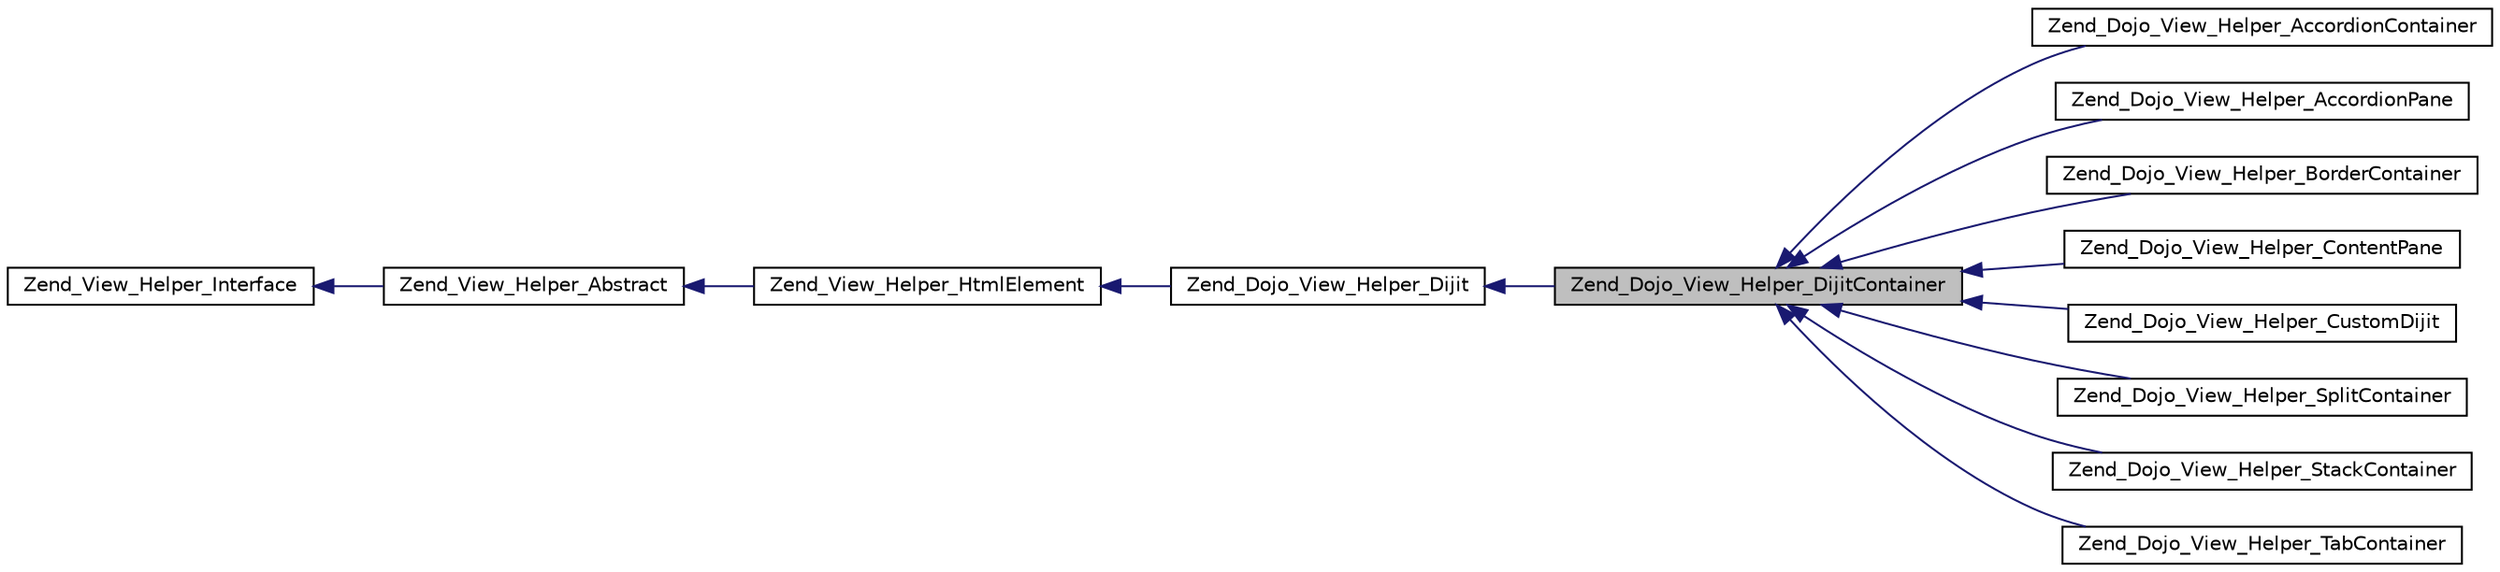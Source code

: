 digraph G
{
  edge [fontname="Helvetica",fontsize="10",labelfontname="Helvetica",labelfontsize="10"];
  node [fontname="Helvetica",fontsize="10",shape=record];
  rankdir="LR";
  Node1 [label="Zend_Dojo_View_Helper_DijitContainer",height=0.2,width=0.4,color="black", fillcolor="grey75", style="filled" fontcolor="black"];
  Node2 -> Node1 [dir="back",color="midnightblue",fontsize="10",style="solid",fontname="Helvetica"];
  Node2 [label="Zend_Dojo_View_Helper_Dijit",height=0.2,width=0.4,color="black", fillcolor="white", style="filled",URL="$class_zend___dojo___view___helper___dijit.html"];
  Node3 -> Node2 [dir="back",color="midnightblue",fontsize="10",style="solid",fontname="Helvetica"];
  Node3 [label="Zend_View_Helper_HtmlElement",height=0.2,width=0.4,color="black", fillcolor="white", style="filled",URL="$class_zend___view___helper___html_element.html"];
  Node4 -> Node3 [dir="back",color="midnightblue",fontsize="10",style="solid",fontname="Helvetica"];
  Node4 [label="Zend_View_Helper_Abstract",height=0.2,width=0.4,color="black", fillcolor="white", style="filled",URL="$class_zend___view___helper___abstract.html"];
  Node5 -> Node4 [dir="back",color="midnightblue",fontsize="10",style="solid",fontname="Helvetica"];
  Node5 [label="Zend_View_Helper_Interface",height=0.2,width=0.4,color="black", fillcolor="white", style="filled",URL="$interface_zend___view___helper___interface.html"];
  Node1 -> Node6 [dir="back",color="midnightblue",fontsize="10",style="solid",fontname="Helvetica"];
  Node6 [label="Zend_Dojo_View_Helper_AccordionContainer",height=0.2,width=0.4,color="black", fillcolor="white", style="filled",URL="$class_zend___dojo___view___helper___accordion_container.html"];
  Node1 -> Node7 [dir="back",color="midnightblue",fontsize="10",style="solid",fontname="Helvetica"];
  Node7 [label="Zend_Dojo_View_Helper_AccordionPane",height=0.2,width=0.4,color="black", fillcolor="white", style="filled",URL="$class_zend___dojo___view___helper___accordion_pane.html"];
  Node1 -> Node8 [dir="back",color="midnightblue",fontsize="10",style="solid",fontname="Helvetica"];
  Node8 [label="Zend_Dojo_View_Helper_BorderContainer",height=0.2,width=0.4,color="black", fillcolor="white", style="filled",URL="$class_zend___dojo___view___helper___border_container.html"];
  Node1 -> Node9 [dir="back",color="midnightblue",fontsize="10",style="solid",fontname="Helvetica"];
  Node9 [label="Zend_Dojo_View_Helper_ContentPane",height=0.2,width=0.4,color="black", fillcolor="white", style="filled",URL="$class_zend___dojo___view___helper___content_pane.html"];
  Node1 -> Node10 [dir="back",color="midnightblue",fontsize="10",style="solid",fontname="Helvetica"];
  Node10 [label="Zend_Dojo_View_Helper_CustomDijit",height=0.2,width=0.4,color="black", fillcolor="white", style="filled",URL="$class_zend___dojo___view___helper___custom_dijit.html"];
  Node1 -> Node11 [dir="back",color="midnightblue",fontsize="10",style="solid",fontname="Helvetica"];
  Node11 [label="Zend_Dojo_View_Helper_SplitContainer",height=0.2,width=0.4,color="black", fillcolor="white", style="filled",URL="$class_zend___dojo___view___helper___split_container.html"];
  Node1 -> Node12 [dir="back",color="midnightblue",fontsize="10",style="solid",fontname="Helvetica"];
  Node12 [label="Zend_Dojo_View_Helper_StackContainer",height=0.2,width=0.4,color="black", fillcolor="white", style="filled",URL="$class_zend___dojo___view___helper___stack_container.html"];
  Node1 -> Node13 [dir="back",color="midnightblue",fontsize="10",style="solid",fontname="Helvetica"];
  Node13 [label="Zend_Dojo_View_Helper_TabContainer",height=0.2,width=0.4,color="black", fillcolor="white", style="filled",URL="$class_zend___dojo___view___helper___tab_container.html"];
}
